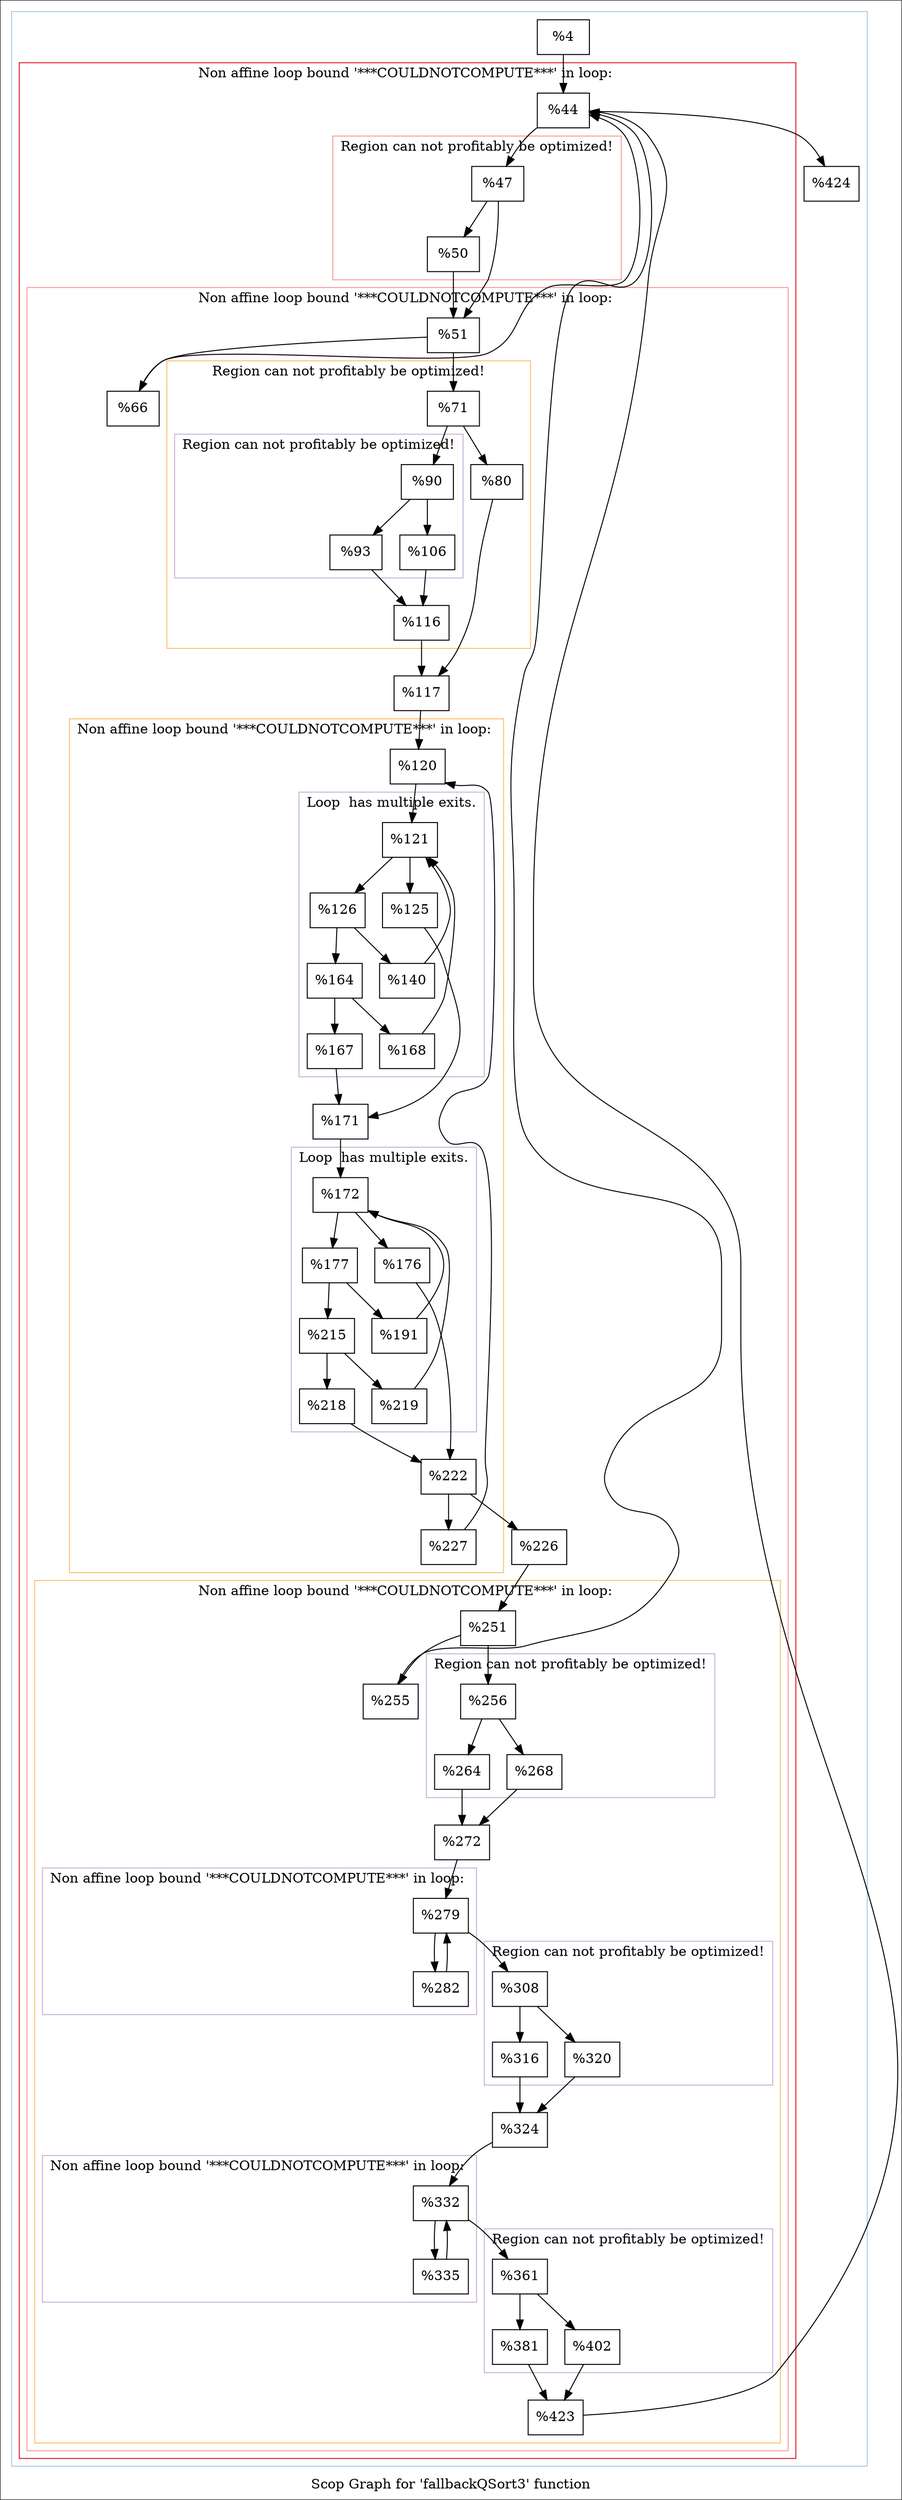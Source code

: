 digraph "Scop Graph for 'fallbackQSort3' function" {
	label="Scop Graph for 'fallbackQSort3' function";

	Node0x15f1450 [shape=record,label="{%4}"];
	Node0x15f1450 -> Node0x15e99d0;
	Node0x15e99d0 [shape=record,label="{%44}"];
	Node0x15e99d0 -> Node0x1967ea0;
	Node0x15e99d0 -> Node0x1845600;
	Node0x1967ea0 [shape=record,label="{%47}"];
	Node0x1967ea0 -> Node0x15adf10;
	Node0x1967ea0 -> Node0x17dcd50;
	Node0x15adf10 [shape=record,label="{%51}"];
	Node0x15adf10 -> Node0x18d8c10;
	Node0x15adf10 -> Node0x18cac20;
	Node0x18d8c10 [shape=record,label="{%66}"];
	Node0x18d8c10 -> Node0x15e99d0[constraint=false];
	Node0x18cac20 [shape=record,label="{%71}"];
	Node0x18cac20 -> Node0x182cf90;
	Node0x18cac20 -> Node0x18f71d0;
	Node0x182cf90 [shape=record,label="{%80}"];
	Node0x182cf90 -> Node0x1784060;
	Node0x1784060 [shape=record,label="{%117}"];
	Node0x1784060 -> Node0x18f4d30;
	Node0x18f4d30 [shape=record,label="{%120}"];
	Node0x18f4d30 -> Node0x15e4630;
	Node0x15e4630 [shape=record,label="{%121}"];
	Node0x15e4630 -> Node0x18dd060;
	Node0x15e4630 -> Node0x155ebe0;
	Node0x18dd060 [shape=record,label="{%125}"];
	Node0x18dd060 -> Node0x1828a80;
	Node0x1828a80 [shape=record,label="{%171}"];
	Node0x1828a80 -> Node0x18caef0;
	Node0x18caef0 [shape=record,label="{%172}"];
	Node0x18caef0 -> Node0x181aa40;
	Node0x18caef0 -> Node0x1808c80;
	Node0x181aa40 [shape=record,label="{%176}"];
	Node0x181aa40 -> Node0x18683d0;
	Node0x18683d0 [shape=record,label="{%222}"];
	Node0x18683d0 -> Node0x1795830;
	Node0x18683d0 -> Node0x165c070;
	Node0x1795830 [shape=record,label="{%226}"];
	Node0x1795830 -> Node0x1840940;
	Node0x1840940 [shape=record,label="{%251}"];
	Node0x1840940 -> Node0x17a3790;
	Node0x1840940 -> Node0x15ff300;
	Node0x17a3790 [shape=record,label="{%255}"];
	Node0x17a3790 -> Node0x15e99d0[constraint=false];
	Node0x15ff300 [shape=record,label="{%256}"];
	Node0x15ff300 -> Node0x18cae80;
	Node0x15ff300 -> Node0x15a20c0;
	Node0x18cae80 [shape=record,label="{%264}"];
	Node0x18cae80 -> Node0x18df230;
	Node0x18df230 [shape=record,label="{%272}"];
	Node0x18df230 -> Node0x1789830;
	Node0x1789830 [shape=record,label="{%279}"];
	Node0x1789830 -> Node0x178f980;
	Node0x1789830 -> Node0x1823a40;
	Node0x178f980 [shape=record,label="{%282}"];
	Node0x178f980 -> Node0x1789830[constraint=false];
	Node0x1823a40 [shape=record,label="{%308}"];
	Node0x1823a40 -> Node0x1840730;
	Node0x1823a40 -> Node0x18f3a10;
	Node0x1840730 [shape=record,label="{%316}"];
	Node0x1840730 -> Node0x18d9e90;
	Node0x18d9e90 [shape=record,label="{%324}"];
	Node0x18d9e90 -> Node0x184bf70;
	Node0x184bf70 [shape=record,label="{%332}"];
	Node0x184bf70 -> Node0x18fa520;
	Node0x184bf70 -> Node0x16919a0;
	Node0x18fa520 [shape=record,label="{%335}"];
	Node0x18fa520 -> Node0x184bf70[constraint=false];
	Node0x16919a0 [shape=record,label="{%361}"];
	Node0x16919a0 -> Node0x18df5c0;
	Node0x16919a0 -> Node0x1868b40;
	Node0x18df5c0 [shape=record,label="{%381}"];
	Node0x18df5c0 -> Node0x18611b0;
	Node0x18611b0 [shape=record,label="{%423}"];
	Node0x18611b0 -> Node0x15e99d0[constraint=false];
	Node0x1868b40 [shape=record,label="{%402}"];
	Node0x1868b40 -> Node0x18611b0;
	Node0x18f3a10 [shape=record,label="{%320}"];
	Node0x18f3a10 -> Node0x18d9e90;
	Node0x15a20c0 [shape=record,label="{%268}"];
	Node0x15a20c0 -> Node0x18df230;
	Node0x165c070 [shape=record,label="{%227}"];
	Node0x165c070 -> Node0x18f4d30[constraint=false];
	Node0x1808c80 [shape=record,label="{%177}"];
	Node0x1808c80 -> Node0x18da0a0;
	Node0x1808c80 -> Node0x182ca20;
	Node0x18da0a0 [shape=record,label="{%191}"];
	Node0x18da0a0 -> Node0x18caef0[constraint=false];
	Node0x182ca20 [shape=record,label="{%215}"];
	Node0x182ca20 -> Node0x1834f60;
	Node0x182ca20 -> Node0x18e9b60;
	Node0x1834f60 [shape=record,label="{%218}"];
	Node0x1834f60 -> Node0x18683d0;
	Node0x18e9b60 [shape=record,label="{%219}"];
	Node0x18e9b60 -> Node0x18caef0[constraint=false];
	Node0x155ebe0 [shape=record,label="{%126}"];
	Node0x155ebe0 -> Node0x17b7e50;
	Node0x155ebe0 -> Node0x1861970;
	Node0x17b7e50 [shape=record,label="{%140}"];
	Node0x17b7e50 -> Node0x15e4630[constraint=false];
	Node0x1861970 [shape=record,label="{%164}"];
	Node0x1861970 -> Node0x16fdd50;
	Node0x1861970 -> Node0x18284c0;
	Node0x16fdd50 [shape=record,label="{%167}"];
	Node0x16fdd50 -> Node0x1828a80;
	Node0x18284c0 [shape=record,label="{%168}"];
	Node0x18284c0 -> Node0x15e4630[constraint=false];
	Node0x18f71d0 [shape=record,label="{%90}"];
	Node0x18f71d0 -> Node0x18cb280;
	Node0x18f71d0 -> Node0x16b1c70;
	Node0x18cb280 [shape=record,label="{%93}"];
	Node0x18cb280 -> Node0x184fab0;
	Node0x184fab0 [shape=record,label="{%116}"];
	Node0x184fab0 -> Node0x1784060;
	Node0x16b1c70 [shape=record,label="{%106}"];
	Node0x16b1c70 -> Node0x184fab0;
	Node0x17dcd50 [shape=record,label="{%50}"];
	Node0x17dcd50 -> Node0x15adf10;
	Node0x1845600 [shape=record,label="{%424}"];
	colorscheme = "paired12"
        subgraph cluster_0x15609b0 {
          label = "";
          style = solid;
          color = 1
          subgraph cluster_0x1924230 {
            label = "Non affine loop bound '***COULDNOTCOMPUTE***' in loop: ";
            style = solid;
            color = 6
            subgraph cluster_0x19241b0 {
              label = "Region can not profitably be optimized!";
              style = solid;
              color = 5
              Node0x1967ea0;
              Node0x17dcd50;
            }
            subgraph cluster_0x1921600 {
              label = "Non affine loop bound '***COULDNOTCOMPUTE***' in loop: ";
              style = solid;
              color = 5
              subgraph cluster_0x1921580 {
                label = "Region can not profitably be optimized!";
                style = solid;
                color = 7
                subgraph cluster_0x1921500 {
                  label = "Region can not profitably be optimized!";
                  style = solid;
                  color = 9
                  Node0x18f71d0;
                  Node0x18cb280;
                  Node0x16b1c70;
                }
                Node0x18cac20;
                Node0x182cf90;
                Node0x184fab0;
              }
              subgraph cluster_0x1921480 {
                label = "Non affine loop bound '***COULDNOTCOMPUTE***' in loop: ";
                style = solid;
                color = 7
                subgraph cluster_0x1921400 {
                  label = "Loop  has multiple exits.";
                  style = solid;
                  color = 9
                  Node0x15e4630;
                  Node0x18dd060;
                  Node0x155ebe0;
                  Node0x17b7e50;
                  Node0x1861970;
                  Node0x16fdd50;
                  Node0x18284c0;
                }
                subgraph cluster_0x1921380 {
                  label = "Loop  has multiple exits.";
                  style = solid;
                  color = 9
                  Node0x18caef0;
                  Node0x181aa40;
                  Node0x1808c80;
                  Node0x18da0a0;
                  Node0x182ca20;
                  Node0x1834f60;
                  Node0x18e9b60;
                }
                Node0x18f4d30;
                Node0x1828a80;
                Node0x18683d0;
                Node0x165c070;
              }
              subgraph cluster_0x1560b30 {
                label = "Non affine loop bound '***COULDNOTCOMPUTE***' in loop: ";
                style = solid;
                color = 7
                subgraph cluster_0x1560a30 {
                  label = "Region can not profitably be optimized!";
                  style = solid;
                  color = 9
                  Node0x15ff300;
                  Node0x18cae80;
                  Node0x15a20c0;
                }
                subgraph cluster_0x1560ab0 {
                  label = "Non affine loop bound '***COULDNOTCOMPUTE***' in loop: ";
                  style = solid;
                  color = 9
                  Node0x1789830;
                  Node0x178f980;
                }
                subgraph cluster_0x19597e0 {
                  label = "Region can not profitably be optimized!";
                  style = solid;
                  color = 9
                  Node0x1823a40;
                  Node0x1840730;
                  Node0x18f3a10;
                }
                subgraph cluster_0x1966090 {
                  label = "Non affine loop bound '***COULDNOTCOMPUTE***' in loop: ";
                  style = solid;
                  color = 9
                  Node0x184bf70;
                  Node0x18fa520;
                }
                subgraph cluster_0x1958d30 {
                  label = "Region can not profitably be optimized!";
                  style = solid;
                  color = 9
                  Node0x16919a0;
                  Node0x18df5c0;
                  Node0x1868b40;
                }
                Node0x1840940;
                Node0x17a3790;
                Node0x18df230;
                Node0x18d9e90;
                Node0x18611b0;
              }
              Node0x15adf10;
              Node0x18d8c10;
              Node0x1784060;
              Node0x1795830;
            }
            Node0x15e99d0;
          }
          Node0x15f1450;
          Node0x1845600;
        }
}
